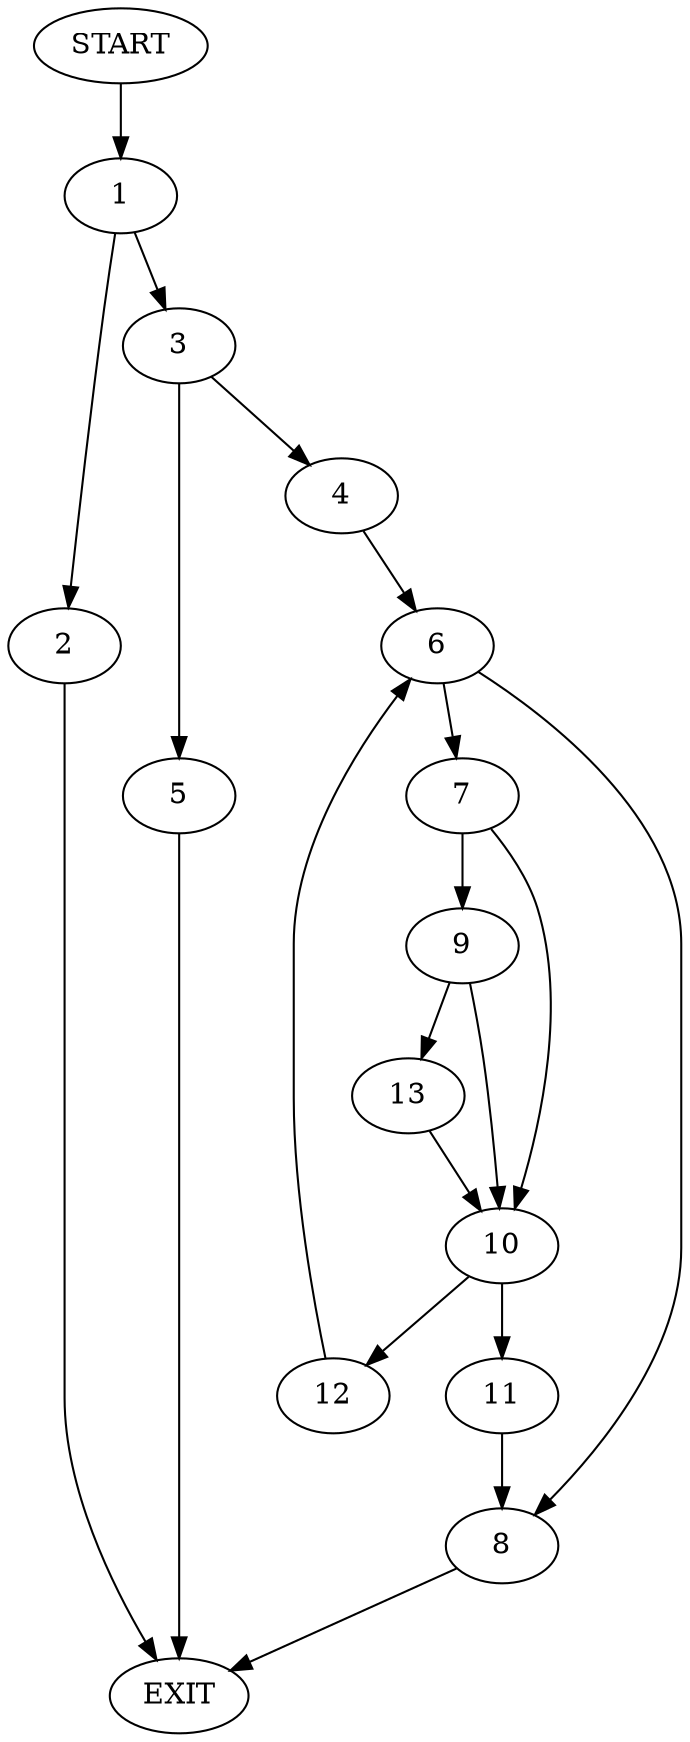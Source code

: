 digraph {
0 [label="START"]
14 [label="EXIT"]
0 -> 1
1 -> 2
1 -> 3
3 -> 4
3 -> 5
2 -> 14
4 -> 6
5 -> 14
6 -> 7
6 -> 8
8 -> 14
7 -> 9
7 -> 10
10 -> 11
10 -> 12
9 -> 13
9 -> 10
13 -> 10
12 -> 6
11 -> 8
}
